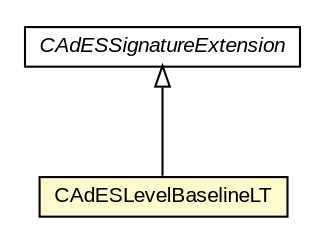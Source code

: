 #!/usr/local/bin/dot
#
# Class diagram 
# Generated by UMLGraph version R5_6-24-gf6e263 (http://www.umlgraph.org/)
#

digraph G {
	edge [fontname="arial",fontsize=10,labelfontname="arial",labelfontsize=10];
	node [fontname="arial",fontsize=10,shape=plaintext];
	nodesep=0.25;
	ranksep=0.5;
	// eu.europa.esig.dss.cades.signature.CAdESLevelBaselineLT
	c185141 [label=<<table title="eu.europa.esig.dss.cades.signature.CAdESLevelBaselineLT" border="0" cellborder="1" cellspacing="0" cellpadding="2" port="p" bgcolor="lemonChiffon" href="./CAdESLevelBaselineLT.html">
		<tr><td><table border="0" cellspacing="0" cellpadding="1">
<tr><td align="center" balign="center"> CAdESLevelBaselineLT </td></tr>
		</table></td></tr>
		</table>>, URL="./CAdESLevelBaselineLT.html", fontname="arial", fontcolor="black", fontsize=10.0];
	//eu.europa.esig.dss.cades.signature.CAdESLevelBaselineLT extends eu.europa.esig.dss.cades.signature.CAdESSignatureExtension
	c185262:p -> c185141:p [dir=back,arrowtail=empty];
	// eu.europa.esig.dss.cades.signature.CAdESSignatureExtension
	c185262 [label=<<table title="eu.europa.esig.dss.cades.signature.CAdESSignatureExtension" border="0" cellborder="1" cellspacing="0" cellpadding="2" port="p" href="http://java.sun.com/j2se/1.4.2/docs/api/eu/europa/esig/dss/cades/signature/CAdESSignatureExtension.html">
		<tr><td><table border="0" cellspacing="0" cellpadding="1">
<tr><td align="center" balign="center"><font face="arial italic"> CAdESSignatureExtension </font></td></tr>
		</table></td></tr>
		</table>>, URL="http://java.sun.com/j2se/1.4.2/docs/api/eu/europa/esig/dss/cades/signature/CAdESSignatureExtension.html", fontname="arial", fontcolor="black", fontsize=10.0];
}

